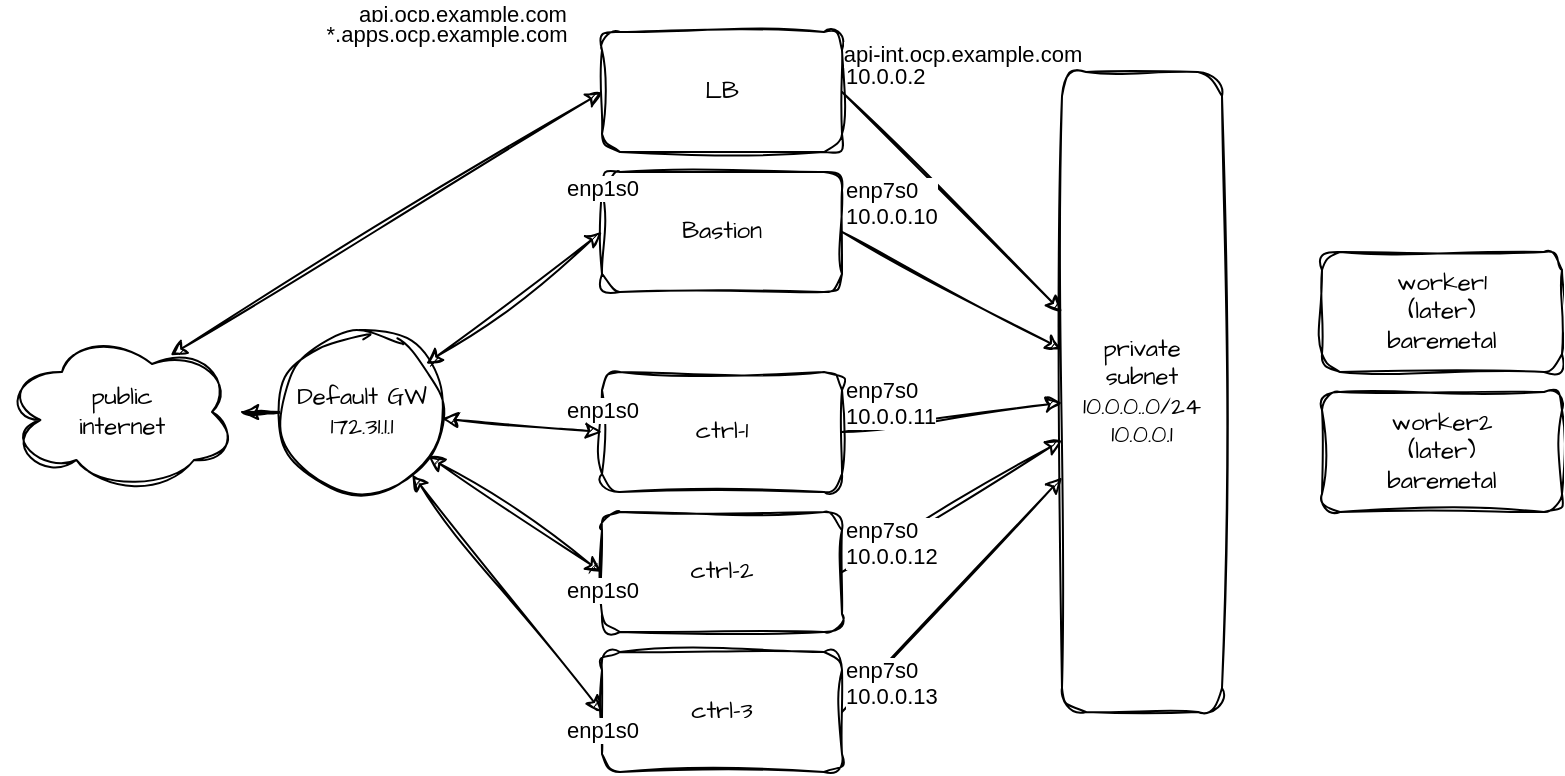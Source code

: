 <mxfile version="26.1.1">
  <diagram name="Page-1" id="VHrh_RjJ1z1Qq8GLYv26">
    <mxGraphModel dx="1390" dy="947" grid="1" gridSize="10" guides="1" tooltips="1" connect="1" arrows="1" fold="1" page="1" pageScale="1" pageWidth="827" pageHeight="1169" background="none" math="0" shadow="0">
      <root>
        <mxCell id="0" />
        <mxCell id="1" parent="0" />
        <mxCell id="_6bodGVBP1e_2GZqSHv4-1" value="public&lt;div&gt;internet&lt;/div&gt;" style="ellipse;shape=cloud;whiteSpace=wrap;html=1;hachureGap=4;fontFamily=Architects Daughter;fontSource=https%3A%2F%2Ffonts.googleapis.com%2Fcss%3Ffamily%3DArchitects%2BDaughter;sketch=1;curveFitting=1;jiggle=2;rounded=1;" parent="1" vertex="1">
          <mxGeometry y="240" width="120" height="80" as="geometry" />
        </mxCell>
        <mxCell id="_6bodGVBP1e_2GZqSHv4-2" value="Bastion" style="rounded=1;whiteSpace=wrap;html=1;hachureGap=4;fontFamily=Architects Daughter;fontSource=https%3A%2F%2Ffonts.googleapis.com%2Fcss%3Ffamily%3DArchitects%2BDaughter;sketch=1;curveFitting=1;jiggle=2;" parent="1" vertex="1">
          <mxGeometry x="300" y="160" width="120" height="60" as="geometry" />
        </mxCell>
        <mxCell id="_6bodGVBP1e_2GZqSHv4-3" value="LB" style="rounded=1;whiteSpace=wrap;html=1;hachureGap=4;fontFamily=Architects Daughter;fontSource=https%3A%2F%2Ffonts.googleapis.com%2Fcss%3Ffamily%3DArchitects%2BDaughter;sketch=1;curveFitting=1;jiggle=2;" parent="1" vertex="1">
          <mxGeometry x="300" y="90" width="120" height="60" as="geometry" />
        </mxCell>
        <mxCell id="_6bodGVBP1e_2GZqSHv4-4" value="ctrl-1" style="rounded=1;whiteSpace=wrap;html=1;hachureGap=4;fontFamily=Architects Daughter;fontSource=https%3A%2F%2Ffonts.googleapis.com%2Fcss%3Ffamily%3DArchitects%2BDaughter;sketch=1;curveFitting=1;jiggle=2;" parent="1" vertex="1">
          <mxGeometry x="300" y="260" width="120" height="60" as="geometry" />
        </mxCell>
        <mxCell id="_6bodGVBP1e_2GZqSHv4-5" value="ctrl-2" style="rounded=1;whiteSpace=wrap;html=1;hachureGap=4;fontFamily=Architects Daughter;fontSource=https%3A%2F%2Ffonts.googleapis.com%2Fcss%3Ffamily%3DArchitects%2BDaughter;sketch=1;curveFitting=1;jiggle=2;" parent="1" vertex="1">
          <mxGeometry x="300" y="330" width="120" height="60" as="geometry" />
        </mxCell>
        <mxCell id="_6bodGVBP1e_2GZqSHv4-6" value="ctrl-3" style="rounded=1;whiteSpace=wrap;html=1;hachureGap=4;fontFamily=Architects Daughter;fontSource=https%3A%2F%2Ffonts.googleapis.com%2Fcss%3Ffamily%3DArchitects%2BDaughter;sketch=1;curveFitting=1;jiggle=2;" parent="1" vertex="1">
          <mxGeometry x="300" y="400" width="120" height="60" as="geometry" />
        </mxCell>
        <mxCell id="_6bodGVBP1e_2GZqSHv4-7" value="private&lt;div&gt;subnet&lt;div&gt;10.0.0..0/24&lt;/div&gt;&lt;/div&gt;&lt;div&gt;10.0.0.1&lt;/div&gt;" style="rounded=1;whiteSpace=wrap;html=1;hachureGap=4;fontFamily=Architects Daughter;fontSource=https%3A%2F%2Ffonts.googleapis.com%2Fcss%3Ffamily%3DArchitects%2BDaughter;sketch=1;curveFitting=1;jiggle=2;" parent="1" vertex="1">
          <mxGeometry x="530" y="110" width="80" height="320" as="geometry" />
        </mxCell>
        <mxCell id="_6bodGVBP1e_2GZqSHv4-14" value="" style="endArrow=classic;html=1;rounded=1;hachureGap=4;fontFamily=Architects Daughter;fontSource=https%3A%2F%2Ffonts.googleapis.com%2Fcss%3Ffamily%3DArchitects%2BDaughter;exitX=1;exitY=0.5;exitDx=0;exitDy=0;sketch=1;curveFitting=1;jiggle=2;" parent="1" source="_6bodGVBP1e_2GZqSHv4-6" target="_6bodGVBP1e_2GZqSHv4-7" edge="1">
          <mxGeometry relative="1" as="geometry">
            <mxPoint x="470" y="510" as="sourcePoint" />
            <mxPoint x="630" y="510" as="targetPoint" />
          </mxGeometry>
        </mxCell>
        <mxCell id="_6bodGVBP1e_2GZqSHv4-16" value="&lt;font face=&quot;Helvetica&quot;&gt;enp7s0&lt;/font&gt;&lt;div&gt;&lt;font face=&quot;Helvetica&quot;&gt;10.0.0.13&lt;/font&gt;&lt;/div&gt;" style="edgeLabel;resizable=0;html=1;;align=left;verticalAlign=bottom;hachureGap=4;fontFamily=Architects Daughter;fontSource=https%3A%2F%2Ffonts.googleapis.com%2Fcss%3Ffamily%3DArchitects%2BDaughter;sketch=1;curveFitting=1;jiggle=2;rounded=1;" parent="_6bodGVBP1e_2GZqSHv4-14" connectable="0" vertex="1">
          <mxGeometry x="-1" relative="1" as="geometry" />
        </mxCell>
        <mxCell id="_6bodGVBP1e_2GZqSHv4-19" value="" style="endArrow=classic;html=1;rounded=1;hachureGap=4;fontFamily=Architects Daughter;fontSource=https%3A%2F%2Ffonts.googleapis.com%2Fcss%3Ffamily%3DArchitects%2BDaughter;exitX=1;exitY=0.5;exitDx=0;exitDy=0;sketch=1;curveFitting=1;jiggle=2;" parent="1" source="_6bodGVBP1e_2GZqSHv4-5" target="_6bodGVBP1e_2GZqSHv4-7" edge="1">
          <mxGeometry relative="1" as="geometry">
            <mxPoint x="430" y="440" as="sourcePoint" />
            <mxPoint x="540" y="336" as="targetPoint" />
          </mxGeometry>
        </mxCell>
        <mxCell id="_6bodGVBP1e_2GZqSHv4-20" value="&lt;font face=&quot;Helvetica&quot;&gt;enp7s0&lt;/font&gt;&lt;div&gt;&lt;font face=&quot;Helvetica&quot;&gt;10.0.0.12&lt;/font&gt;&lt;/div&gt;" style="edgeLabel;resizable=0;html=1;;align=left;verticalAlign=bottom;hachureGap=4;fontFamily=Architects Daughter;fontSource=https%3A%2F%2Ffonts.googleapis.com%2Fcss%3Ffamily%3DArchitects%2BDaughter;sketch=1;curveFitting=1;jiggle=2;rounded=1;" parent="_6bodGVBP1e_2GZqSHv4-19" connectable="0" vertex="1">
          <mxGeometry x="-1" relative="1" as="geometry" />
        </mxCell>
        <mxCell id="_6bodGVBP1e_2GZqSHv4-23" value="" style="endArrow=classic;html=1;rounded=1;hachureGap=4;fontFamily=Architects Daughter;fontSource=https%3A%2F%2Ffonts.googleapis.com%2Fcss%3Ffamily%3DArchitects%2BDaughter;exitX=1;exitY=0.5;exitDx=0;exitDy=0;sketch=1;curveFitting=1;jiggle=2;" parent="1" source="_6bodGVBP1e_2GZqSHv4-4" target="_6bodGVBP1e_2GZqSHv4-7" edge="1">
          <mxGeometry relative="1" as="geometry">
            <mxPoint x="514" y="604" as="sourcePoint" />
            <mxPoint x="624" y="500" as="targetPoint" />
          </mxGeometry>
        </mxCell>
        <mxCell id="_6bodGVBP1e_2GZqSHv4-24" value="&lt;font face=&quot;Helvetica&quot;&gt;enp7s0&lt;/font&gt;&lt;div&gt;&lt;font face=&quot;Helvetica&quot;&gt;10.0.0.11&lt;/font&gt;&lt;/div&gt;" style="edgeLabel;resizable=0;html=1;;align=left;verticalAlign=bottom;hachureGap=4;fontFamily=Architects Daughter;fontSource=https%3A%2F%2Ffonts.googleapis.com%2Fcss%3Ffamily%3DArchitects%2BDaughter;sketch=1;curveFitting=1;jiggle=2;rounded=1;" parent="_6bodGVBP1e_2GZqSHv4-23" connectable="0" vertex="1">
          <mxGeometry x="-1" relative="1" as="geometry" />
        </mxCell>
        <mxCell id="_6bodGVBP1e_2GZqSHv4-26" value="" style="endArrow=classic;html=1;rounded=1;hachureGap=4;fontFamily=Architects Daughter;fontSource=https%3A%2F%2Ffonts.googleapis.com%2Fcss%3Ffamily%3DArchitects%2BDaughter;exitX=1;exitY=0.5;exitDx=0;exitDy=0;sketch=1;curveFitting=1;jiggle=2;" parent="1" source="_6bodGVBP1e_2GZqSHv4-3" target="_6bodGVBP1e_2GZqSHv4-7" edge="1">
          <mxGeometry relative="1" as="geometry">
            <mxPoint x="430" y="300" as="sourcePoint" />
            <mxPoint x="540" y="287" as="targetPoint" />
          </mxGeometry>
        </mxCell>
        <mxCell id="_6bodGVBP1e_2GZqSHv4-27" value="&lt;font face=&quot;Helvetica&quot;&gt;10.0.0.2&lt;/font&gt;" style="edgeLabel;resizable=0;html=1;;align=left;verticalAlign=bottom;hachureGap=4;fontFamily=Architects Daughter;fontSource=https%3A%2F%2Ffonts.googleapis.com%2Fcss%3Ffamily%3DArchitects%2BDaughter;sketch=1;curveFitting=1;jiggle=2;rounded=1;" parent="_6bodGVBP1e_2GZqSHv4-26" connectable="0" vertex="1">
          <mxGeometry x="-1" relative="1" as="geometry" />
        </mxCell>
        <mxCell id="_6bodGVBP1e_2GZqSHv4-29" value="" style="endArrow=classic;html=1;rounded=1;hachureGap=4;fontFamily=Architects Daughter;fontSource=https%3A%2F%2Ffonts.googleapis.com%2Fcss%3Ffamily%3DArchitects%2BDaughter;exitX=1;exitY=0.5;exitDx=0;exitDy=0;sketch=1;curveFitting=1;jiggle=2;" parent="1" source="_6bodGVBP1e_2GZqSHv4-2" target="_6bodGVBP1e_2GZqSHv4-7" edge="1">
          <mxGeometry relative="1" as="geometry">
            <mxPoint x="440" y="140" as="sourcePoint" />
            <mxPoint x="550" y="185" as="targetPoint" />
          </mxGeometry>
        </mxCell>
        <mxCell id="_6bodGVBP1e_2GZqSHv4-30" value="&lt;font face=&quot;Helvetica&quot;&gt;enp7s0&lt;/font&gt;&lt;div&gt;&lt;font face=&quot;Helvetica&quot;&gt;10.0.0.10&lt;/font&gt;&lt;/div&gt;" style="edgeLabel;resizable=0;html=1;;align=left;verticalAlign=bottom;hachureGap=4;fontFamily=Architects Daughter;fontSource=https%3A%2F%2Ffonts.googleapis.com%2Fcss%3Ffamily%3DArchitects%2BDaughter;sketch=1;curveFitting=1;jiggle=2;rounded=1;" parent="_6bodGVBP1e_2GZqSHv4-29" connectable="0" vertex="1">
          <mxGeometry x="-1" relative="1" as="geometry" />
        </mxCell>
        <mxCell id="_6bodGVBP1e_2GZqSHv4-32" value="" style="endArrow=classic;startArrow=classic;html=1;rounded=1;sketch=1;hachureGap=4;jiggle=2;curveFitting=1;fontFamily=Architects Daughter;fontSource=https%3A%2F%2Ffonts.googleapis.com%2Fcss%3Ffamily%3DArchitects%2BDaughter;entryX=0;entryY=0.5;entryDx=0;entryDy=0;" parent="1" source="KoNjdJL1EiCS-gxKc-85-1" target="_6bodGVBP1e_2GZqSHv4-2" edge="1">
          <mxGeometry width="50" height="50" relative="1" as="geometry">
            <mxPoint x="50" y="240" as="sourcePoint" />
            <mxPoint x="100" y="190" as="targetPoint" />
          </mxGeometry>
        </mxCell>
        <mxCell id="_6bodGVBP1e_2GZqSHv4-37" value="&lt;font face=&quot;Helvetica&quot;&gt;enp1s0&lt;/font&gt;" style="edgeLabel;html=1;align=center;verticalAlign=middle;resizable=0;points=[];rounded=1;sketch=1;hachureGap=4;jiggle=2;curveFitting=1;fontFamily=Architects Daughter;fontSource=https%3A%2F%2Ffonts.googleapis.com%2Fcss%3Ffamily%3DArchitects%2BDaughter;" parent="_6bodGVBP1e_2GZqSHv4-32" vertex="1" connectable="0">
          <mxGeometry x="0.585" y="3" relative="1" as="geometry">
            <mxPoint x="20" y="-34" as="offset" />
          </mxGeometry>
        </mxCell>
        <mxCell id="_6bodGVBP1e_2GZqSHv4-38" value="&lt;font face=&quot;Helvetica&quot;&gt;enp1s0&lt;/font&gt;" style="edgeLabel;html=1;align=center;verticalAlign=middle;resizable=0;points=[];rounded=1;sketch=1;hachureGap=4;jiggle=2;curveFitting=1;fontFamily=Architects Daughter;fontSource=https%3A%2F%2Ffonts.googleapis.com%2Fcss%3Ffamily%3DArchitects%2BDaughter;" parent="_6bodGVBP1e_2GZqSHv4-32" vertex="1" connectable="0">
          <mxGeometry x="0.585" y="3" relative="1" as="geometry">
            <mxPoint x="20" y="77" as="offset" />
          </mxGeometry>
        </mxCell>
        <mxCell id="_6bodGVBP1e_2GZqSHv4-39" value="&lt;font face=&quot;Helvetica&quot;&gt;enp1s0&lt;/font&gt;" style="edgeLabel;html=1;align=center;verticalAlign=middle;resizable=0;points=[];rounded=1;sketch=1;hachureGap=4;jiggle=2;curveFitting=1;fontFamily=Architects Daughter;fontSource=https%3A%2F%2Ffonts.googleapis.com%2Fcss%3Ffamily%3DArchitects%2BDaughter;" parent="_6bodGVBP1e_2GZqSHv4-32" vertex="1" connectable="0">
          <mxGeometry x="0.585" y="3" relative="1" as="geometry">
            <mxPoint x="20" y="167" as="offset" />
          </mxGeometry>
        </mxCell>
        <mxCell id="_6bodGVBP1e_2GZqSHv4-40" value="&lt;font face=&quot;Helvetica&quot;&gt;enp1s0&lt;/font&gt;" style="edgeLabel;html=1;align=center;verticalAlign=middle;resizable=0;points=[];rounded=1;sketch=1;hachureGap=4;jiggle=2;curveFitting=1;fontFamily=Architects Daughter;fontSource=https%3A%2F%2Ffonts.googleapis.com%2Fcss%3Ffamily%3DArchitects%2BDaughter;" parent="_6bodGVBP1e_2GZqSHv4-32" vertex="1" connectable="0">
          <mxGeometry x="0.585" y="3" relative="1" as="geometry">
            <mxPoint x="20" y="237" as="offset" />
          </mxGeometry>
        </mxCell>
        <mxCell id="EAT0MTGEOUmk_k-aTwhp-2" value="&lt;font face=&quot;Helvetica&quot;&gt;api.ocp.example.com&lt;/font&gt;" style="edgeLabel;html=1;align=center;verticalAlign=middle;resizable=0;points=[];rounded=1;sketch=1;hachureGap=4;jiggle=2;curveFitting=1;fontFamily=Architects Daughter;fontSource=https%3A%2F%2Ffonts.googleapis.com%2Fcss%3Ffamily%3DArchitects%2BDaughter;" vertex="1" connectable="0" parent="_6bodGVBP1e_2GZqSHv4-32">
          <mxGeometry x="0.585" y="3" relative="1" as="geometry">
            <mxPoint x="-50" y="-121" as="offset" />
          </mxGeometry>
        </mxCell>
        <mxCell id="EAT0MTGEOUmk_k-aTwhp-3" value="&lt;font face=&quot;Helvetica&quot;&gt;*.apps.ocp.example.com&lt;/font&gt;" style="edgeLabel;html=1;align=center;verticalAlign=middle;resizable=0;points=[];rounded=1;sketch=1;hachureGap=4;jiggle=2;curveFitting=1;fontFamily=Architects Daughter;fontSource=https%3A%2F%2Ffonts.googleapis.com%2Fcss%3Ffamily%3DArchitects%2BDaughter;" vertex="1" connectable="0" parent="_6bodGVBP1e_2GZqSHv4-32">
          <mxGeometry x="0.585" y="3" relative="1" as="geometry">
            <mxPoint x="-58" y="-111" as="offset" />
          </mxGeometry>
        </mxCell>
        <mxCell id="EAT0MTGEOUmk_k-aTwhp-5" value="&lt;font face=&quot;Helvetica&quot;&gt;api-int.ocp.example.com&lt;/font&gt;" style="edgeLabel;html=1;align=center;verticalAlign=middle;resizable=0;points=[];rounded=1;sketch=1;hachureGap=4;jiggle=2;curveFitting=1;fontFamily=Architects Daughter;fontSource=https%3A%2F%2Ffonts.googleapis.com%2Fcss%3Ffamily%3DArchitects%2BDaughter;" vertex="1" connectable="0" parent="_6bodGVBP1e_2GZqSHv4-32">
          <mxGeometry x="0.585" y="3" relative="1" as="geometry">
            <mxPoint x="200" y="-101" as="offset" />
          </mxGeometry>
        </mxCell>
        <mxCell id="_6bodGVBP1e_2GZqSHv4-33" value="" style="endArrow=classic;startArrow=classic;html=1;rounded=1;sketch=1;hachureGap=4;jiggle=2;curveFitting=1;fontFamily=Architects Daughter;fontSource=https%3A%2F%2Ffonts.googleapis.com%2Fcss%3Ffamily%3DArchitects%2BDaughter;entryX=0;entryY=0.5;entryDx=0;entryDy=0;exitX=0.702;exitY=0.146;exitDx=0;exitDy=0;exitPerimeter=0;" parent="1" source="_6bodGVBP1e_2GZqSHv4-1" target="_6bodGVBP1e_2GZqSHv4-3" edge="1">
          <mxGeometry width="50" height="50" relative="1" as="geometry">
            <mxPoint x="125" y="264" as="sourcePoint" />
            <mxPoint x="210" y="140" as="targetPoint" />
          </mxGeometry>
        </mxCell>
        <mxCell id="_6bodGVBP1e_2GZqSHv4-34" value="" style="endArrow=classic;startArrow=classic;html=1;rounded=1;sketch=1;hachureGap=4;jiggle=2;curveFitting=1;fontFamily=Architects Daughter;fontSource=https%3A%2F%2Ffonts.googleapis.com%2Fcss%3Ffamily%3DArchitects%2BDaughter;entryX=0;entryY=0.5;entryDx=0;entryDy=0;" parent="1" source="KoNjdJL1EiCS-gxKc-85-1" target="_6bodGVBP1e_2GZqSHv4-4" edge="1">
          <mxGeometry width="50" height="50" relative="1" as="geometry">
            <mxPoint x="138" y="269" as="sourcePoint" />
            <mxPoint x="210" y="210" as="targetPoint" />
          </mxGeometry>
        </mxCell>
        <mxCell id="_6bodGVBP1e_2GZqSHv4-35" value="" style="endArrow=classic;startArrow=classic;html=1;rounded=1;sketch=1;hachureGap=4;jiggle=2;curveFitting=1;fontFamily=Architects Daughter;fontSource=https%3A%2F%2Ffonts.googleapis.com%2Fcss%3Ffamily%3DArchitects%2BDaughter;entryX=0;entryY=0.5;entryDx=0;entryDy=0;" parent="1" source="KoNjdJL1EiCS-gxKc-85-1" target="_6bodGVBP1e_2GZqSHv4-5" edge="1">
          <mxGeometry width="50" height="50" relative="1" as="geometry">
            <mxPoint x="160" y="300" as="sourcePoint" />
            <mxPoint x="210" y="300" as="targetPoint" />
          </mxGeometry>
        </mxCell>
        <mxCell id="_6bodGVBP1e_2GZqSHv4-36" value="" style="endArrow=classic;startArrow=classic;html=1;rounded=1;sketch=1;hachureGap=4;jiggle=2;curveFitting=1;fontFamily=Architects Daughter;fontSource=https%3A%2F%2Ffonts.googleapis.com%2Fcss%3Ffamily%3DArchitects%2BDaughter;entryX=0;entryY=0.5;entryDx=0;entryDy=0;" parent="1" source="KoNjdJL1EiCS-gxKc-85-1" target="_6bodGVBP1e_2GZqSHv4-6" edge="1">
          <mxGeometry width="50" height="50" relative="1" as="geometry">
            <mxPoint x="143" y="328" as="sourcePoint" />
            <mxPoint x="210" y="370" as="targetPoint" />
          </mxGeometry>
        </mxCell>
        <mxCell id="KoNjdJL1EiCS-gxKc-85-2" style="edgeStyle=orthogonalEdgeStyle;rounded=0;sketch=1;hachureGap=4;jiggle=2;curveFitting=1;orthogonalLoop=1;jettySize=auto;html=1;fontFamily=Architects Daughter;fontSource=https%3A%2F%2Ffonts.googleapis.com%2Fcss%3Ffamily%3DArchitects%2BDaughter;" parent="1" source="KoNjdJL1EiCS-gxKc-85-1" target="_6bodGVBP1e_2GZqSHv4-1" edge="1">
          <mxGeometry relative="1" as="geometry" />
        </mxCell>
        <mxCell id="KoNjdJL1EiCS-gxKc-85-1" value="Default GW&lt;div&gt;172.31.1.1&lt;/div&gt;" style="ellipse;whiteSpace=wrap;html=1;sketch=1;hachureGap=4;jiggle=2;curveFitting=1;fontFamily=Architects Daughter;fontSource=https%3A%2F%2Ffonts.googleapis.com%2Fcss%3Ffamily%3DArchitects%2BDaughter;" parent="1" vertex="1">
          <mxGeometry x="140" y="240" width="80" height="80" as="geometry" />
        </mxCell>
        <mxCell id="EAT0MTGEOUmk_k-aTwhp-1" value="worker1&lt;div&gt;(later)&lt;/div&gt;&lt;div&gt;baremetal&lt;/div&gt;" style="rounded=1;whiteSpace=wrap;html=1;hachureGap=4;fontFamily=Architects Daughter;fontSource=https%3A%2F%2Ffonts.googleapis.com%2Fcss%3Ffamily%3DArchitects%2BDaughter;sketch=1;curveFitting=1;jiggle=2;" vertex="1" parent="1">
          <mxGeometry x="660" y="200" width="120" height="60" as="geometry" />
        </mxCell>
        <mxCell id="EAT0MTGEOUmk_k-aTwhp-4" value="worker2&lt;div&gt;(later)&lt;/div&gt;&lt;div&gt;baremetal&lt;/div&gt;" style="rounded=1;whiteSpace=wrap;html=1;hachureGap=4;fontFamily=Architects Daughter;fontSource=https%3A%2F%2Ffonts.googleapis.com%2Fcss%3Ffamily%3DArchitects%2BDaughter;sketch=1;curveFitting=1;jiggle=2;" vertex="1" parent="1">
          <mxGeometry x="660" y="270" width="120" height="60" as="geometry" />
        </mxCell>
      </root>
    </mxGraphModel>
  </diagram>
</mxfile>
